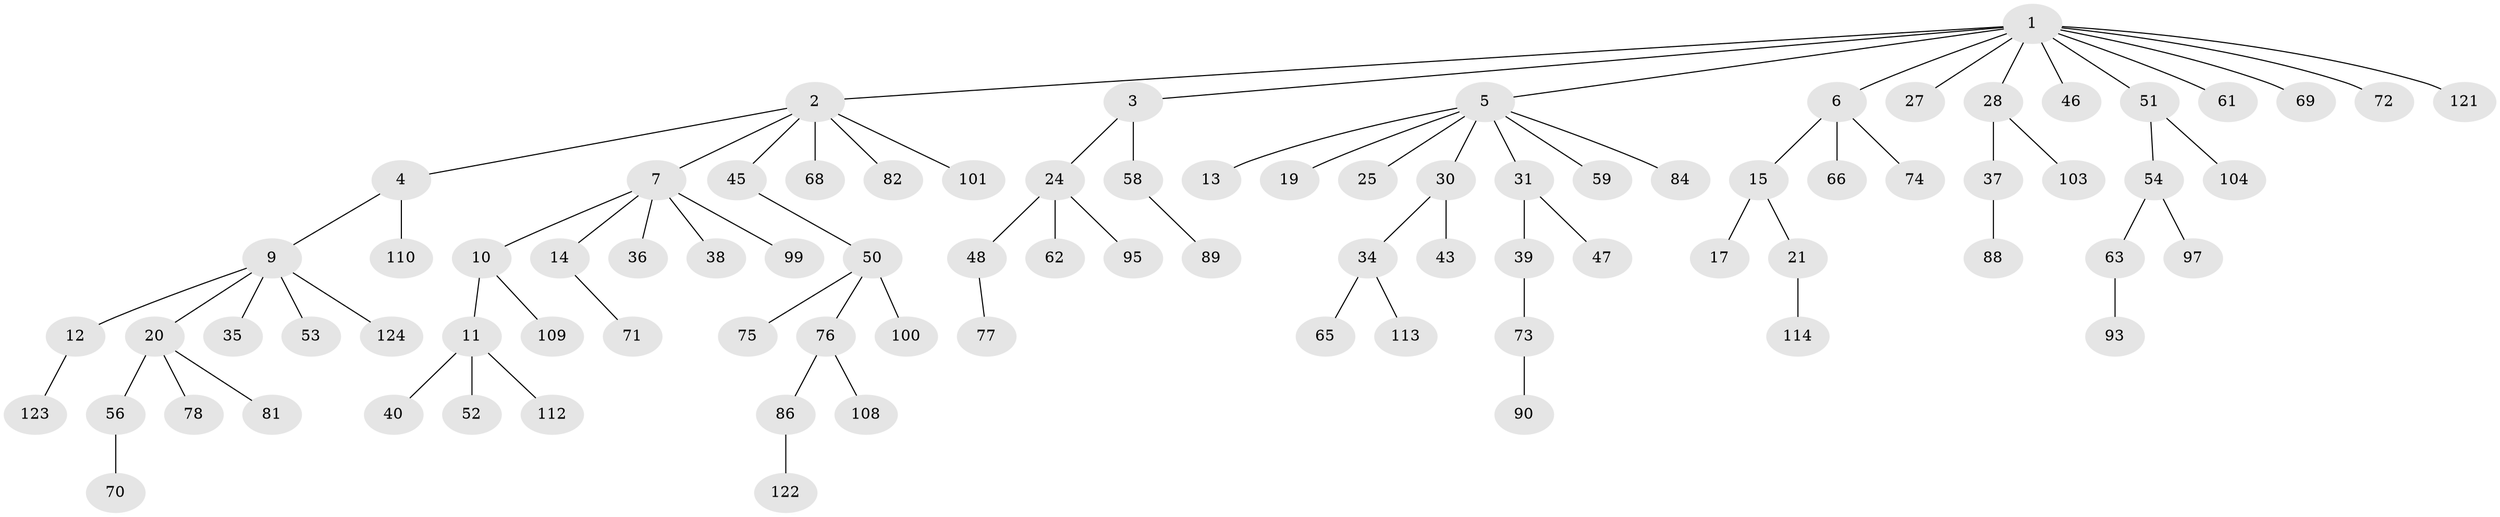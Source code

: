// Generated by graph-tools (version 1.1) at 2025/52/02/27/25 19:52:13]
// undirected, 85 vertices, 84 edges
graph export_dot {
graph [start="1"]
  node [color=gray90,style=filled];
  1 [super="+49"];
  2 [super="+22"];
  3 [super="+8"];
  4 [super="+94"];
  5 [super="+16"];
  6 [super="+23"];
  7;
  9 [super="+29"];
  10 [super="+102"];
  11 [super="+18"];
  12 [super="+41"];
  13;
  14 [super="+67"];
  15 [super="+120"];
  17;
  19;
  20 [super="+80"];
  21;
  24 [super="+26"];
  25;
  27;
  28 [super="+33"];
  30 [super="+96"];
  31 [super="+32"];
  34 [super="+42"];
  35;
  36;
  37 [super="+55"];
  38 [super="+57"];
  39;
  40;
  43 [super="+44"];
  45;
  46 [super="+111"];
  47;
  48;
  50 [super="+83"];
  51 [super="+60"];
  52 [super="+98"];
  53;
  54 [super="+64"];
  56;
  58;
  59 [super="+85"];
  61;
  62 [super="+107"];
  63 [super="+87"];
  65;
  66;
  68;
  69;
  70;
  71;
  72;
  73;
  74 [super="+91"];
  75;
  76 [super="+118"];
  77 [super="+79"];
  78 [super="+115"];
  81 [super="+119"];
  82;
  84;
  86 [super="+92"];
  88 [super="+105"];
  89 [super="+106"];
  90 [super="+117"];
  93;
  95;
  97;
  99;
  100;
  101;
  103;
  104;
  108;
  109;
  110;
  112;
  113;
  114 [super="+116"];
  121;
  122;
  123;
  124;
  1 -- 2;
  1 -- 3;
  1 -- 5;
  1 -- 6;
  1 -- 27;
  1 -- 28;
  1 -- 46;
  1 -- 51;
  1 -- 61;
  1 -- 69;
  1 -- 72;
  1 -- 121;
  2 -- 4;
  2 -- 7;
  2 -- 68;
  2 -- 82;
  2 -- 101;
  2 -- 45;
  3 -- 58;
  3 -- 24;
  4 -- 9;
  4 -- 110;
  5 -- 13;
  5 -- 25;
  5 -- 84;
  5 -- 19;
  5 -- 59;
  5 -- 30;
  5 -- 31;
  6 -- 15;
  6 -- 74;
  6 -- 66;
  7 -- 10;
  7 -- 14;
  7 -- 36;
  7 -- 38;
  7 -- 99;
  9 -- 12;
  9 -- 20;
  9 -- 35;
  9 -- 53;
  9 -- 124;
  10 -- 11;
  10 -- 109;
  11 -- 40;
  11 -- 112;
  11 -- 52;
  12 -- 123;
  14 -- 71;
  15 -- 17;
  15 -- 21;
  20 -- 56;
  20 -- 78;
  20 -- 81;
  21 -- 114;
  24 -- 48;
  24 -- 62;
  24 -- 95;
  28 -- 37;
  28 -- 103;
  30 -- 34;
  30 -- 43;
  31 -- 39;
  31 -- 47;
  34 -- 113;
  34 -- 65;
  37 -- 88;
  39 -- 73;
  45 -- 50;
  48 -- 77;
  50 -- 75;
  50 -- 76;
  50 -- 100;
  51 -- 54;
  51 -- 104;
  54 -- 63;
  54 -- 97;
  56 -- 70;
  58 -- 89;
  63 -- 93;
  73 -- 90;
  76 -- 86;
  76 -- 108;
  86 -- 122;
}
